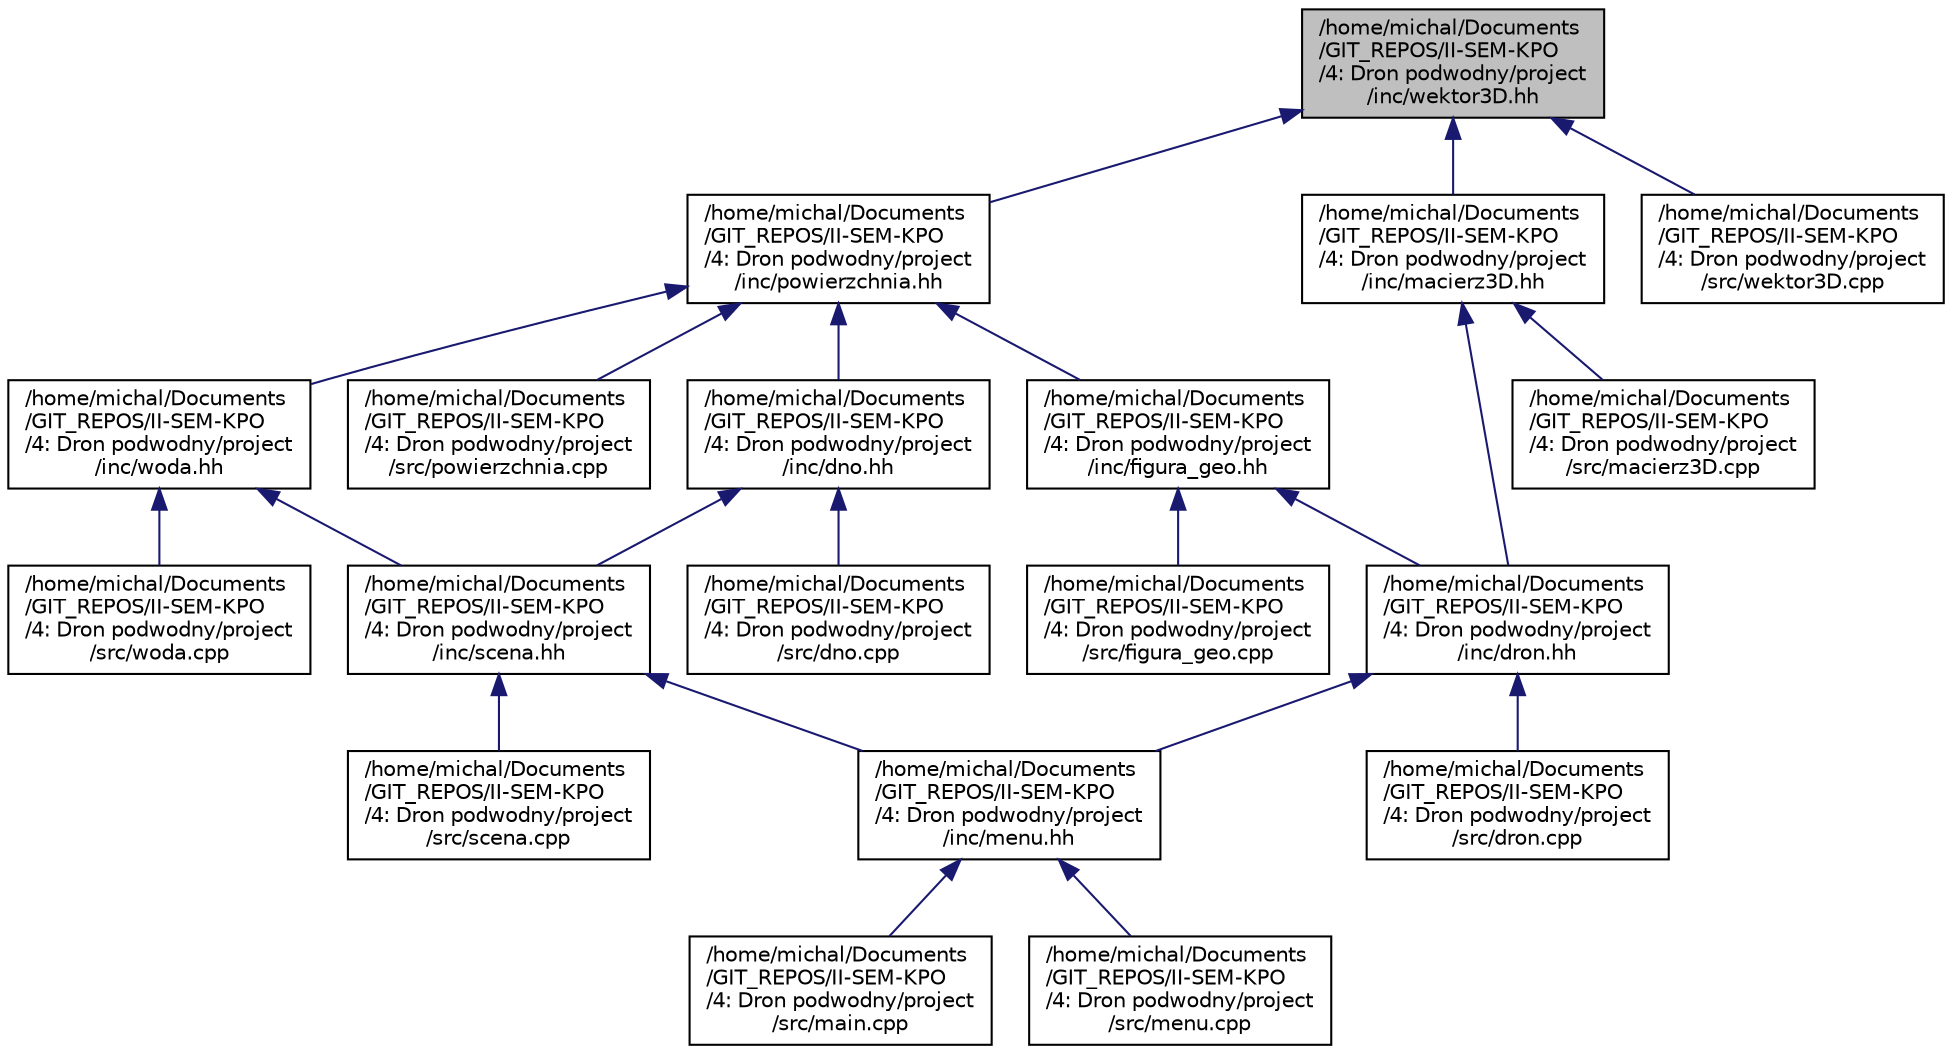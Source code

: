 digraph "/home/michal/Documents/GIT_REPOS/II-SEM-KPO/4: Dron podwodny/project/inc/wektor3D.hh"
{
  edge [fontname="Helvetica",fontsize="10",labelfontname="Helvetica",labelfontsize="10"];
  node [fontname="Helvetica",fontsize="10",shape=record];
  Node5 [label="/home/michal/Documents\l/GIT_REPOS/II-SEM-KPO\l/4: Dron podwodny/project\l/inc/wektor3D.hh",height=0.2,width=0.4,color="black", fillcolor="grey75", style="filled", fontcolor="black"];
  Node5 -> Node6 [dir="back",color="midnightblue",fontsize="10",style="solid"];
  Node6 [label="/home/michal/Documents\l/GIT_REPOS/II-SEM-KPO\l/4: Dron podwodny/project\l/inc/powierzchnia.hh",height=0.2,width=0.4,color="black", fillcolor="white", style="filled",URL="$powierzchnia_8hh.html"];
  Node6 -> Node7 [dir="back",color="midnightblue",fontsize="10",style="solid"];
  Node7 [label="/home/michal/Documents\l/GIT_REPOS/II-SEM-KPO\l/4: Dron podwodny/project\l/inc/dno.hh",height=0.2,width=0.4,color="black", fillcolor="white", style="filled",URL="$dno_8hh.html"];
  Node7 -> Node8 [dir="back",color="midnightblue",fontsize="10",style="solid"];
  Node8 [label="/home/michal/Documents\l/GIT_REPOS/II-SEM-KPO\l/4: Dron podwodny/project\l/inc/scena.hh",height=0.2,width=0.4,color="black", fillcolor="white", style="filled",URL="$scena_8hh.html"];
  Node8 -> Node9 [dir="back",color="midnightblue",fontsize="10",style="solid"];
  Node9 [label="/home/michal/Documents\l/GIT_REPOS/II-SEM-KPO\l/4: Dron podwodny/project\l/inc/menu.hh",height=0.2,width=0.4,color="black", fillcolor="white", style="filled",URL="$menu_8hh.html"];
  Node9 -> Node10 [dir="back",color="midnightblue",fontsize="10",style="solid"];
  Node10 [label="/home/michal/Documents\l/GIT_REPOS/II-SEM-KPO\l/4: Dron podwodny/project\l/src/main.cpp",height=0.2,width=0.4,color="black", fillcolor="white", style="filled",URL="$main_8cpp.html"];
  Node9 -> Node11 [dir="back",color="midnightblue",fontsize="10",style="solid"];
  Node11 [label="/home/michal/Documents\l/GIT_REPOS/II-SEM-KPO\l/4: Dron podwodny/project\l/src/menu.cpp",height=0.2,width=0.4,color="black", fillcolor="white", style="filled",URL="$menu_8cpp.html"];
  Node8 -> Node12 [dir="back",color="midnightblue",fontsize="10",style="solid"];
  Node12 [label="/home/michal/Documents\l/GIT_REPOS/II-SEM-KPO\l/4: Dron podwodny/project\l/src/scena.cpp",height=0.2,width=0.4,color="black", fillcolor="white", style="filled",URL="$scena_8cpp.html"];
  Node7 -> Node13 [dir="back",color="midnightblue",fontsize="10",style="solid"];
  Node13 [label="/home/michal/Documents\l/GIT_REPOS/II-SEM-KPO\l/4: Dron podwodny/project\l/src/dno.cpp",height=0.2,width=0.4,color="black", fillcolor="white", style="filled",URL="$dno_8cpp.html"];
  Node6 -> Node14 [dir="back",color="midnightblue",fontsize="10",style="solid"];
  Node14 [label="/home/michal/Documents\l/GIT_REPOS/II-SEM-KPO\l/4: Dron podwodny/project\l/inc/figura_geo.hh",height=0.2,width=0.4,color="black", fillcolor="white", style="filled",URL="$figura__geo_8hh.html"];
  Node14 -> Node15 [dir="back",color="midnightblue",fontsize="10",style="solid"];
  Node15 [label="/home/michal/Documents\l/GIT_REPOS/II-SEM-KPO\l/4: Dron podwodny/project\l/inc/dron.hh",height=0.2,width=0.4,color="black", fillcolor="white", style="filled",URL="$dron_8hh.html"];
  Node15 -> Node9 [dir="back",color="midnightblue",fontsize="10",style="solid"];
  Node15 -> Node16 [dir="back",color="midnightblue",fontsize="10",style="solid"];
  Node16 [label="/home/michal/Documents\l/GIT_REPOS/II-SEM-KPO\l/4: Dron podwodny/project\l/src/dron.cpp",height=0.2,width=0.4,color="black", fillcolor="white", style="filled",URL="$dron_8cpp.html"];
  Node14 -> Node17 [dir="back",color="midnightblue",fontsize="10",style="solid"];
  Node17 [label="/home/michal/Documents\l/GIT_REPOS/II-SEM-KPO\l/4: Dron podwodny/project\l/src/figura_geo.cpp",height=0.2,width=0.4,color="black", fillcolor="white", style="filled",URL="$figura__geo_8cpp.html"];
  Node6 -> Node18 [dir="back",color="midnightblue",fontsize="10",style="solid"];
  Node18 [label="/home/michal/Documents\l/GIT_REPOS/II-SEM-KPO\l/4: Dron podwodny/project\l/inc/woda.hh",height=0.2,width=0.4,color="black", fillcolor="white", style="filled",URL="$woda_8hh.html"];
  Node18 -> Node8 [dir="back",color="midnightblue",fontsize="10",style="solid"];
  Node18 -> Node19 [dir="back",color="midnightblue",fontsize="10",style="solid"];
  Node19 [label="/home/michal/Documents\l/GIT_REPOS/II-SEM-KPO\l/4: Dron podwodny/project\l/src/woda.cpp",height=0.2,width=0.4,color="black", fillcolor="white", style="filled",URL="$woda_8cpp.html"];
  Node6 -> Node20 [dir="back",color="midnightblue",fontsize="10",style="solid"];
  Node20 [label="/home/michal/Documents\l/GIT_REPOS/II-SEM-KPO\l/4: Dron podwodny/project\l/src/powierzchnia.cpp",height=0.2,width=0.4,color="black", fillcolor="white", style="filled",URL="$powierzchnia_8cpp.html"];
  Node5 -> Node21 [dir="back",color="midnightblue",fontsize="10",style="solid"];
  Node21 [label="/home/michal/Documents\l/GIT_REPOS/II-SEM-KPO\l/4: Dron podwodny/project\l/inc/macierz3D.hh",height=0.2,width=0.4,color="black", fillcolor="white", style="filled",URL="$macierz3_d_8hh.html"];
  Node21 -> Node15 [dir="back",color="midnightblue",fontsize="10",style="solid"];
  Node21 -> Node22 [dir="back",color="midnightblue",fontsize="10",style="solid"];
  Node22 [label="/home/michal/Documents\l/GIT_REPOS/II-SEM-KPO\l/4: Dron podwodny/project\l/src/macierz3D.cpp",height=0.2,width=0.4,color="black", fillcolor="white", style="filled",URL="$macierz3_d_8cpp.html"];
  Node5 -> Node23 [dir="back",color="midnightblue",fontsize="10",style="solid"];
  Node23 [label="/home/michal/Documents\l/GIT_REPOS/II-SEM-KPO\l/4: Dron podwodny/project\l/src/wektor3D.cpp",height=0.2,width=0.4,color="black", fillcolor="white", style="filled",URL="$wektor3_d_8cpp.html"];
}
